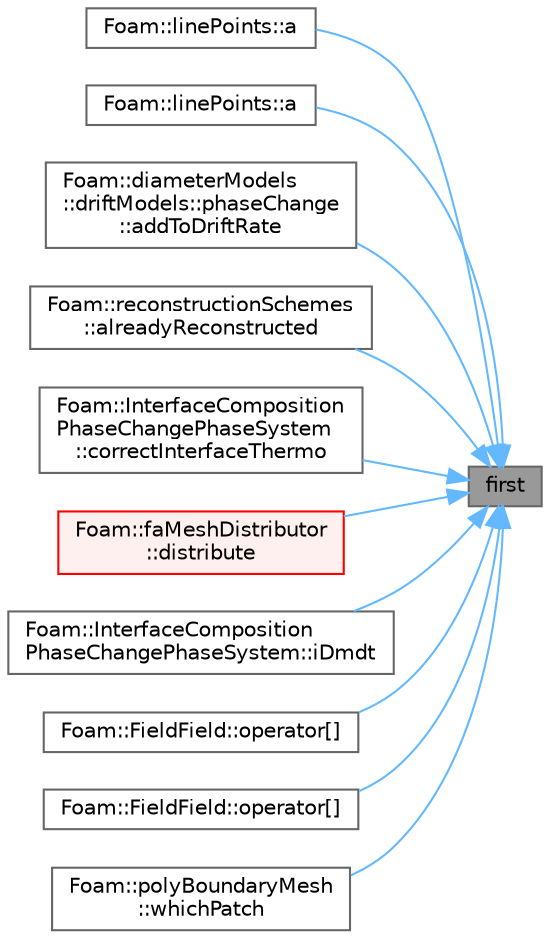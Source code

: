 digraph "first"
{
 // LATEX_PDF_SIZE
  bgcolor="transparent";
  edge [fontname=Helvetica,fontsize=10,labelfontname=Helvetica,labelfontsize=10];
  node [fontname=Helvetica,fontsize=10,shape=box,height=0.2,width=0.4];
  rankdir="RL";
  Node1 [id="Node000001",label="first",height=0.2,width=0.4,color="gray40", fillcolor="grey60", style="filled", fontcolor="black",tooltip=" "];
  Node1 -> Node2 [id="edge1_Node000001_Node000002",dir="back",color="steelblue1",style="solid",tooltip=" "];
  Node2 [id="Node000002",label="Foam::linePoints::a",height=0.2,width=0.4,color="grey40", fillcolor="white", style="filled",URL="$classFoam_1_1linePoints.html#ac2f1a3d09b20e3d20760cf66705b9c61",tooltip=" "];
  Node1 -> Node3 [id="edge2_Node000001_Node000003",dir="back",color="steelblue1",style="solid",tooltip=" "];
  Node3 [id="Node000003",label="Foam::linePoints::a",height=0.2,width=0.4,color="grey40", fillcolor="white", style="filled",URL="$classFoam_1_1linePoints.html#a35e15531036d65fad382c8f0f9d654e5",tooltip=" "];
  Node1 -> Node4 [id="edge3_Node000001_Node000004",dir="back",color="steelblue1",style="solid",tooltip=" "];
  Node4 [id="Node000004",label="Foam::diameterModels\l::driftModels::phaseChange\l::addToDriftRate",height=0.2,width=0.4,color="grey40", fillcolor="white", style="filled",URL="$classFoam_1_1diameterModels_1_1driftModels_1_1phaseChange.html#a5edc4db82981c9b4947dfa4c3ba9edbc",tooltip=" "];
  Node1 -> Node5 [id="edge4_Node000001_Node000005",dir="back",color="steelblue1",style="solid",tooltip=" "];
  Node5 [id="Node000005",label="Foam::reconstructionSchemes\l::alreadyReconstructed",height=0.2,width=0.4,color="grey40", fillcolor="white", style="filled",URL="$classFoam_1_1reconstructionSchemes.html#a7021b116fac51d21d570d8cb4babad28",tooltip=" "];
  Node1 -> Node6 [id="edge5_Node000001_Node000006",dir="back",color="steelblue1",style="solid",tooltip=" "];
  Node6 [id="Node000006",label="Foam::InterfaceComposition\lPhaseChangePhaseSystem\l::correctInterfaceThermo",height=0.2,width=0.4,color="grey40", fillcolor="white", style="filled",URL="$classFoam_1_1InterfaceCompositionPhaseChangePhaseSystem.html#a49acbe6bbfb8665ce4c3fdc7e52d385b",tooltip=" "];
  Node1 -> Node7 [id="edge6_Node000001_Node000007",dir="back",color="steelblue1",style="solid",tooltip=" "];
  Node7 [id="Node000007",label="Foam::faMeshDistributor\l::distribute",height=0.2,width=0.4,color="red", fillcolor="#FFF0F0", style="filled",URL="$classFoam_1_1faMeshDistributor.html#a4a33c145bf6c619b3b41302477a3dbfe",tooltip=" "];
  Node1 -> Node9 [id="edge7_Node000001_Node000009",dir="back",color="steelblue1",style="solid",tooltip=" "];
  Node9 [id="Node000009",label="Foam::InterfaceComposition\lPhaseChangePhaseSystem::iDmdt",height=0.2,width=0.4,color="grey40", fillcolor="white", style="filled",URL="$classFoam_1_1InterfaceCompositionPhaseChangePhaseSystem.html#a91096e85a499ebd26e319f7abf8fadd3",tooltip=" "];
  Node1 -> Node10 [id="edge8_Node000001_Node000010",dir="back",color="steelblue1",style="solid",tooltip=" "];
  Node10 [id="Node000010",label="Foam::FieldField::operator[]",height=0.2,width=0.4,color="grey40", fillcolor="white", style="filled",URL="$classFoam_1_1FieldField.html#a9cab35a90b63c22ce73a4119c228f4de",tooltip=" "];
  Node1 -> Node11 [id="edge9_Node000001_Node000011",dir="back",color="steelblue1",style="solid",tooltip=" "];
  Node11 [id="Node000011",label="Foam::FieldField::operator[]",height=0.2,width=0.4,color="grey40", fillcolor="white", style="filled",URL="$classFoam_1_1FieldField.html#a62568aedcd103f8413a7b69b8e4098d5",tooltip=" "];
  Node1 -> Node12 [id="edge10_Node000001_Node000012",dir="back",color="steelblue1",style="solid",tooltip=" "];
  Node12 [id="Node000012",label="Foam::polyBoundaryMesh\l::whichPatch",height=0.2,width=0.4,color="grey40", fillcolor="white", style="filled",URL="$classFoam_1_1polyBoundaryMesh.html#a4bdb28fb836426c30c282f02620ea567",tooltip=" "];
}
